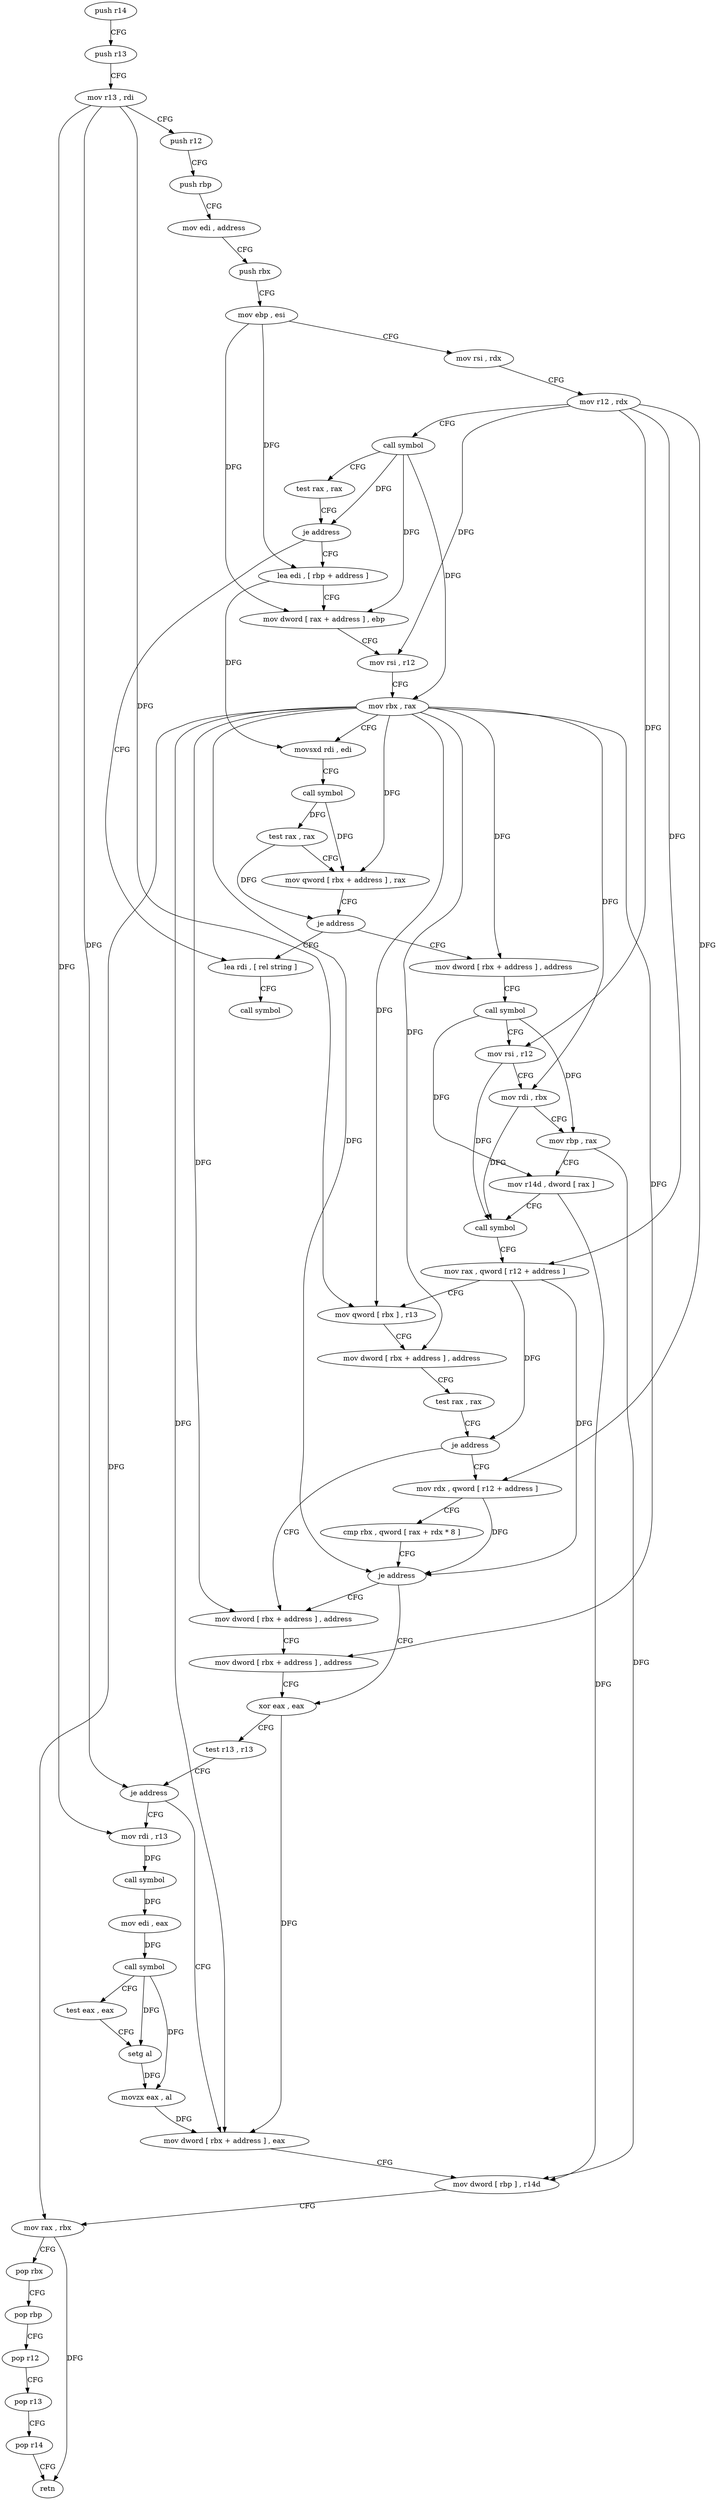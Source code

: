 digraph "func" {
"133856" [label = "push r14" ]
"133858" [label = "push r13" ]
"133860" [label = "mov r13 , rdi" ]
"133863" [label = "push r12" ]
"133865" [label = "push rbp" ]
"133866" [label = "mov edi , address" ]
"133871" [label = "push rbx" ]
"133872" [label = "mov ebp , esi" ]
"133874" [label = "mov rsi , rdx" ]
"133877" [label = "mov r12 , rdx" ]
"133880" [label = "call symbol" ]
"133885" [label = "test rax , rax" ]
"133888" [label = "je address" ]
"134046" [label = "lea rdi , [ rel string ]" ]
"133894" [label = "lea edi , [ rbp + address ]" ]
"134053" [label = "call symbol" ]
"133897" [label = "mov dword [ rax + address ] , ebp" ]
"133900" [label = "mov rsi , r12" ]
"133903" [label = "mov rbx , rax" ]
"133906" [label = "movsxd rdi , edi" ]
"133909" [label = "call symbol" ]
"133914" [label = "test rax , rax" ]
"133917" [label = "mov qword [ rbx + address ] , rax" ]
"133921" [label = "je address" ]
"133923" [label = "mov dword [ rbx + address ] , address" ]
"133930" [label = "call symbol" ]
"133935" [label = "mov rsi , r12" ]
"133938" [label = "mov rdi , rbx" ]
"133941" [label = "mov rbp , rax" ]
"133944" [label = "mov r14d , dword [ rax ]" ]
"133947" [label = "call symbol" ]
"133952" [label = "mov rax , qword [ r12 + address ]" ]
"133957" [label = "mov qword [ rbx ] , r13" ]
"133960" [label = "mov dword [ rbx + address ] , address" ]
"133967" [label = "test rax , rax" ]
"133970" [label = "je address" ]
"133983" [label = "mov dword [ rbx + address ] , address" ]
"133972" [label = "mov rdx , qword [ r12 + address ]" ]
"133990" [label = "mov dword [ rbx + address ] , address" ]
"133997" [label = "xor eax , eax" ]
"133977" [label = "cmp rbx , qword [ rax + rdx * 8 ]" ]
"133981" [label = "je address" ]
"134027" [label = "mov dword [ rbx + address ] , eax" ]
"134030" [label = "mov dword [ rbp ] , r14d" ]
"134034" [label = "mov rax , rbx" ]
"134037" [label = "pop rbx" ]
"134038" [label = "pop rbp" ]
"134039" [label = "pop r12" ]
"134041" [label = "pop r13" ]
"134043" [label = "pop r14" ]
"134045" [label = "retn" ]
"134004" [label = "mov rdi , r13" ]
"134007" [label = "call symbol" ]
"134012" [label = "mov edi , eax" ]
"134014" [label = "call symbol" ]
"134019" [label = "test eax , eax" ]
"134021" [label = "setg al" ]
"134024" [label = "movzx eax , al" ]
"133999" [label = "test r13 , r13" ]
"134002" [label = "je address" ]
"133856" -> "133858" [ label = "CFG" ]
"133858" -> "133860" [ label = "CFG" ]
"133860" -> "133863" [ label = "CFG" ]
"133860" -> "133957" [ label = "DFG" ]
"133860" -> "134002" [ label = "DFG" ]
"133860" -> "134004" [ label = "DFG" ]
"133863" -> "133865" [ label = "CFG" ]
"133865" -> "133866" [ label = "CFG" ]
"133866" -> "133871" [ label = "CFG" ]
"133871" -> "133872" [ label = "CFG" ]
"133872" -> "133874" [ label = "CFG" ]
"133872" -> "133894" [ label = "DFG" ]
"133872" -> "133897" [ label = "DFG" ]
"133874" -> "133877" [ label = "CFG" ]
"133877" -> "133880" [ label = "CFG" ]
"133877" -> "133900" [ label = "DFG" ]
"133877" -> "133935" [ label = "DFG" ]
"133877" -> "133952" [ label = "DFG" ]
"133877" -> "133972" [ label = "DFG" ]
"133880" -> "133885" [ label = "CFG" ]
"133880" -> "133888" [ label = "DFG" ]
"133880" -> "133897" [ label = "DFG" ]
"133880" -> "133903" [ label = "DFG" ]
"133885" -> "133888" [ label = "CFG" ]
"133888" -> "134046" [ label = "CFG" ]
"133888" -> "133894" [ label = "CFG" ]
"134046" -> "134053" [ label = "CFG" ]
"133894" -> "133897" [ label = "CFG" ]
"133894" -> "133906" [ label = "DFG" ]
"133897" -> "133900" [ label = "CFG" ]
"133900" -> "133903" [ label = "CFG" ]
"133903" -> "133906" [ label = "CFG" ]
"133903" -> "133917" [ label = "DFG" ]
"133903" -> "133923" [ label = "DFG" ]
"133903" -> "133938" [ label = "DFG" ]
"133903" -> "133957" [ label = "DFG" ]
"133903" -> "133960" [ label = "DFG" ]
"133903" -> "133983" [ label = "DFG" ]
"133903" -> "133990" [ label = "DFG" ]
"133903" -> "133981" [ label = "DFG" ]
"133903" -> "134027" [ label = "DFG" ]
"133903" -> "134034" [ label = "DFG" ]
"133906" -> "133909" [ label = "CFG" ]
"133909" -> "133914" [ label = "DFG" ]
"133909" -> "133917" [ label = "DFG" ]
"133914" -> "133917" [ label = "CFG" ]
"133914" -> "133921" [ label = "DFG" ]
"133917" -> "133921" [ label = "CFG" ]
"133921" -> "134046" [ label = "CFG" ]
"133921" -> "133923" [ label = "CFG" ]
"133923" -> "133930" [ label = "CFG" ]
"133930" -> "133935" [ label = "CFG" ]
"133930" -> "133941" [ label = "DFG" ]
"133930" -> "133944" [ label = "DFG" ]
"133935" -> "133938" [ label = "CFG" ]
"133935" -> "133947" [ label = "DFG" ]
"133938" -> "133941" [ label = "CFG" ]
"133938" -> "133947" [ label = "DFG" ]
"133941" -> "133944" [ label = "CFG" ]
"133941" -> "134030" [ label = "DFG" ]
"133944" -> "133947" [ label = "CFG" ]
"133944" -> "134030" [ label = "DFG" ]
"133947" -> "133952" [ label = "CFG" ]
"133952" -> "133957" [ label = "CFG" ]
"133952" -> "133970" [ label = "DFG" ]
"133952" -> "133981" [ label = "DFG" ]
"133957" -> "133960" [ label = "CFG" ]
"133960" -> "133967" [ label = "CFG" ]
"133967" -> "133970" [ label = "CFG" ]
"133970" -> "133983" [ label = "CFG" ]
"133970" -> "133972" [ label = "CFG" ]
"133983" -> "133990" [ label = "CFG" ]
"133972" -> "133977" [ label = "CFG" ]
"133972" -> "133981" [ label = "DFG" ]
"133990" -> "133997" [ label = "CFG" ]
"133997" -> "133999" [ label = "CFG" ]
"133997" -> "134027" [ label = "DFG" ]
"133977" -> "133981" [ label = "CFG" ]
"133981" -> "133997" [ label = "CFG" ]
"133981" -> "133983" [ label = "CFG" ]
"134027" -> "134030" [ label = "CFG" ]
"134030" -> "134034" [ label = "CFG" ]
"134034" -> "134037" [ label = "CFG" ]
"134034" -> "134045" [ label = "DFG" ]
"134037" -> "134038" [ label = "CFG" ]
"134038" -> "134039" [ label = "CFG" ]
"134039" -> "134041" [ label = "CFG" ]
"134041" -> "134043" [ label = "CFG" ]
"134043" -> "134045" [ label = "CFG" ]
"134004" -> "134007" [ label = "DFG" ]
"134007" -> "134012" [ label = "DFG" ]
"134012" -> "134014" [ label = "DFG" ]
"134014" -> "134019" [ label = "CFG" ]
"134014" -> "134021" [ label = "DFG" ]
"134014" -> "134024" [ label = "DFG" ]
"134019" -> "134021" [ label = "CFG" ]
"134021" -> "134024" [ label = "DFG" ]
"134024" -> "134027" [ label = "DFG" ]
"133999" -> "134002" [ label = "CFG" ]
"134002" -> "134027" [ label = "CFG" ]
"134002" -> "134004" [ label = "CFG" ]
}
